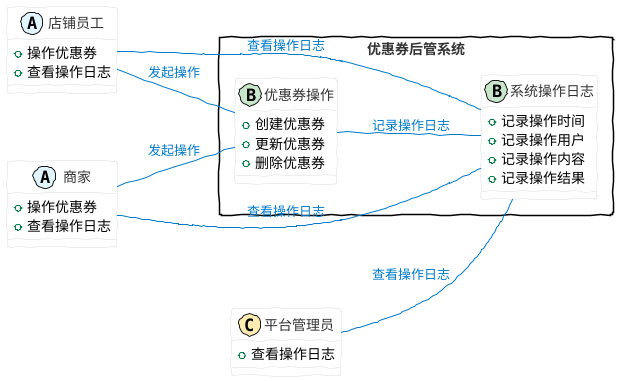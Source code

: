 @startuml
skinparam classAttributeColor #333333
skinparam classBackgroundColor #FFFFFF
skinparam classBorderColor #DDDDDD
skinparam classFontColor #333333
skinparam classFontName "Segoe UI, Arial, sans-serif"
skinparam arrowColor #007ACC
skinparam arrowFontColor #007ACC
skinparam packageStyle rectangle
skinparam packageFillColor #F5F5F5
skinparam packageFontColor #333333
skinparam noteBackgroundColor #FFFFE0
skinparam noteBorderColor #CCCCCC
skinparam handwritten false
skinparam handwritten true

left to right direction

' Define entities with colors
class 店铺员工 << (A, #E1F5FE) >> {
  +操作优惠券
  +查看操作日志
}

class 商家 << (A, #E1F5FE) >> {
  +操作优惠券
  +查看操作日志
}

' Define the coupon management backend system with colors
package "优惠券后管系统" {
  class 优惠券操作 << (B, #C8E6C9) >> {
    +创建优惠券
    +更新优惠券
    +删除优惠券
  }

  class 系统操作日志 << (B, #C8E6C9) >> {
    +记录操作时间
    +记录操作用户
    +记录操作内容
    +记录操作结果
  }
}

class 平台管理员 << (C, #FFECB3) >> {
  +查看操作日志
}

' Define interactions
商家 -- 优惠券操作 : 发起操作
店铺员工 -- 优惠券操作 : 发起操作
商家 -- 系统操作日志 : 查看操作日志
店铺员工 -- 系统操作日志 : 查看操作日志
平台管理员 -- 系统操作日志 : 查看操作日志
优惠券操作 -- 系统操作日志 : 记录操作日志

@enduml
